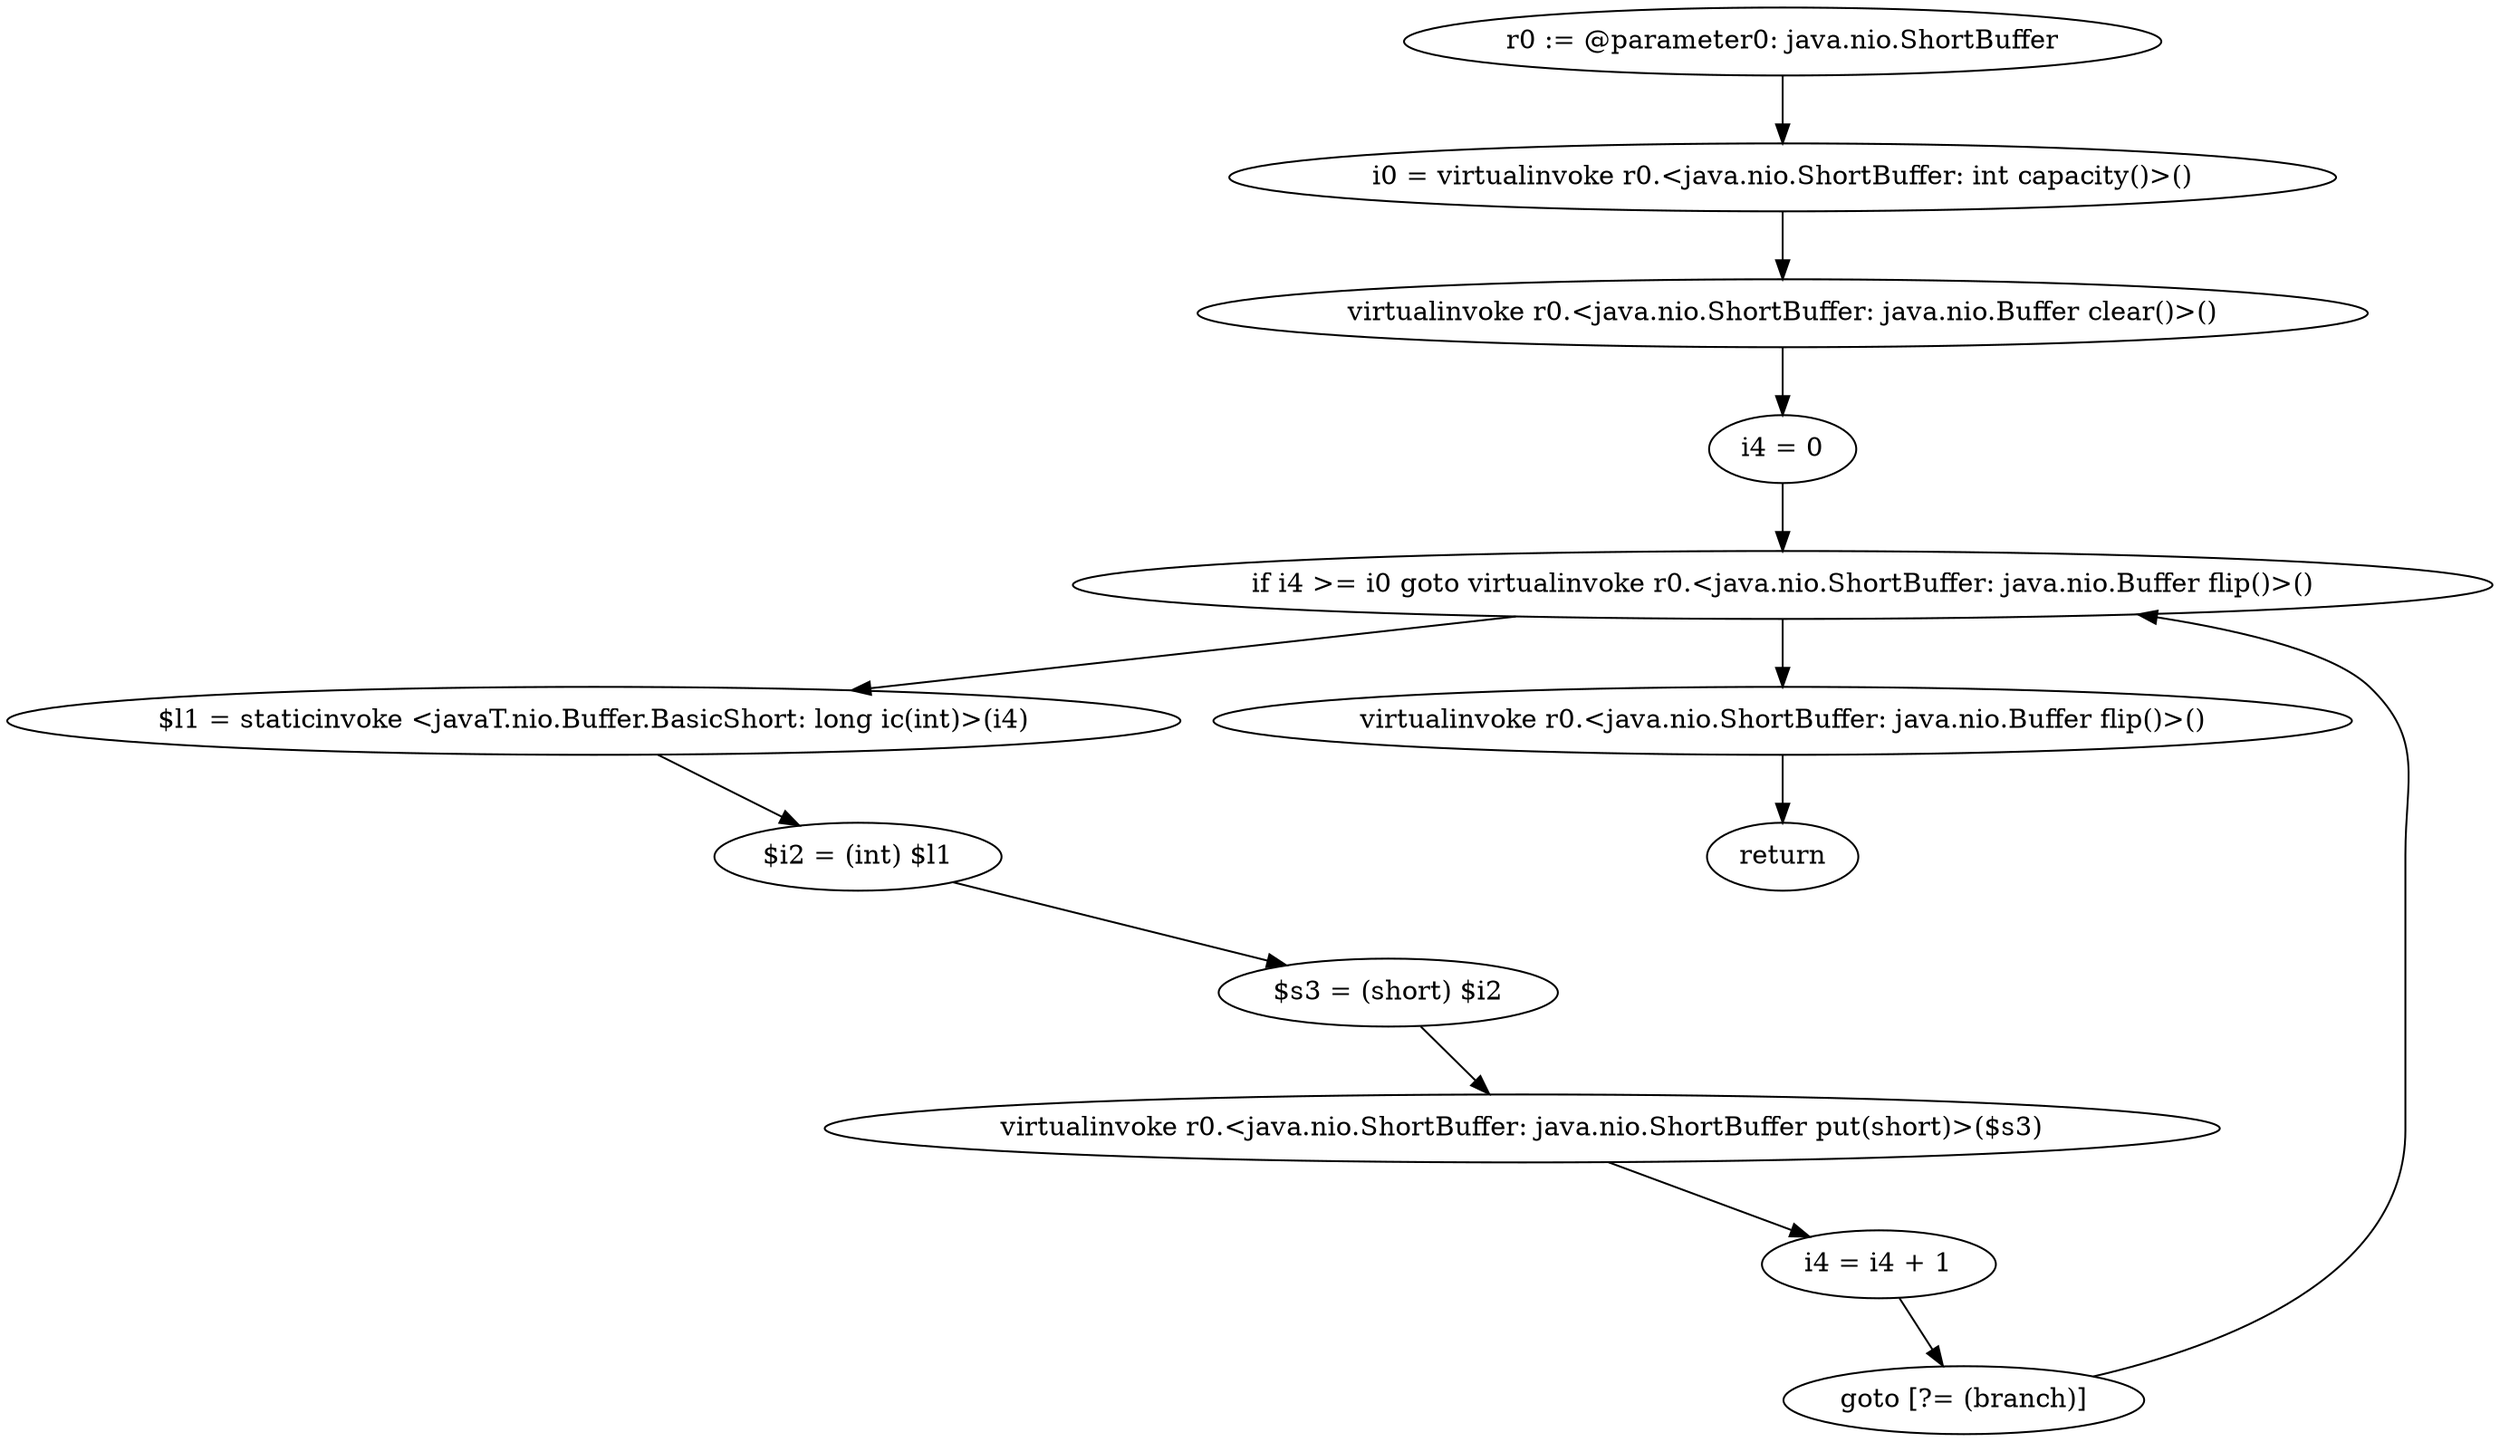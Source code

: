 digraph "unitGraph" {
    "r0 := @parameter0: java.nio.ShortBuffer"
    "i0 = virtualinvoke r0.<java.nio.ShortBuffer: int capacity()>()"
    "virtualinvoke r0.<java.nio.ShortBuffer: java.nio.Buffer clear()>()"
    "i4 = 0"
    "if i4 >= i0 goto virtualinvoke r0.<java.nio.ShortBuffer: java.nio.Buffer flip()>()"
    "$l1 = staticinvoke <javaT.nio.Buffer.BasicShort: long ic(int)>(i4)"
    "$i2 = (int) $l1"
    "$s3 = (short) $i2"
    "virtualinvoke r0.<java.nio.ShortBuffer: java.nio.ShortBuffer put(short)>($s3)"
    "i4 = i4 + 1"
    "goto [?= (branch)]"
    "virtualinvoke r0.<java.nio.ShortBuffer: java.nio.Buffer flip()>()"
    "return"
    "r0 := @parameter0: java.nio.ShortBuffer"->"i0 = virtualinvoke r0.<java.nio.ShortBuffer: int capacity()>()";
    "i0 = virtualinvoke r0.<java.nio.ShortBuffer: int capacity()>()"->"virtualinvoke r0.<java.nio.ShortBuffer: java.nio.Buffer clear()>()";
    "virtualinvoke r0.<java.nio.ShortBuffer: java.nio.Buffer clear()>()"->"i4 = 0";
    "i4 = 0"->"if i4 >= i0 goto virtualinvoke r0.<java.nio.ShortBuffer: java.nio.Buffer flip()>()";
    "if i4 >= i0 goto virtualinvoke r0.<java.nio.ShortBuffer: java.nio.Buffer flip()>()"->"$l1 = staticinvoke <javaT.nio.Buffer.BasicShort: long ic(int)>(i4)";
    "if i4 >= i0 goto virtualinvoke r0.<java.nio.ShortBuffer: java.nio.Buffer flip()>()"->"virtualinvoke r0.<java.nio.ShortBuffer: java.nio.Buffer flip()>()";
    "$l1 = staticinvoke <javaT.nio.Buffer.BasicShort: long ic(int)>(i4)"->"$i2 = (int) $l1";
    "$i2 = (int) $l1"->"$s3 = (short) $i2";
    "$s3 = (short) $i2"->"virtualinvoke r0.<java.nio.ShortBuffer: java.nio.ShortBuffer put(short)>($s3)";
    "virtualinvoke r0.<java.nio.ShortBuffer: java.nio.ShortBuffer put(short)>($s3)"->"i4 = i4 + 1";
    "i4 = i4 + 1"->"goto [?= (branch)]";
    "goto [?= (branch)]"->"if i4 >= i0 goto virtualinvoke r0.<java.nio.ShortBuffer: java.nio.Buffer flip()>()";
    "virtualinvoke r0.<java.nio.ShortBuffer: java.nio.Buffer flip()>()"->"return";
}
